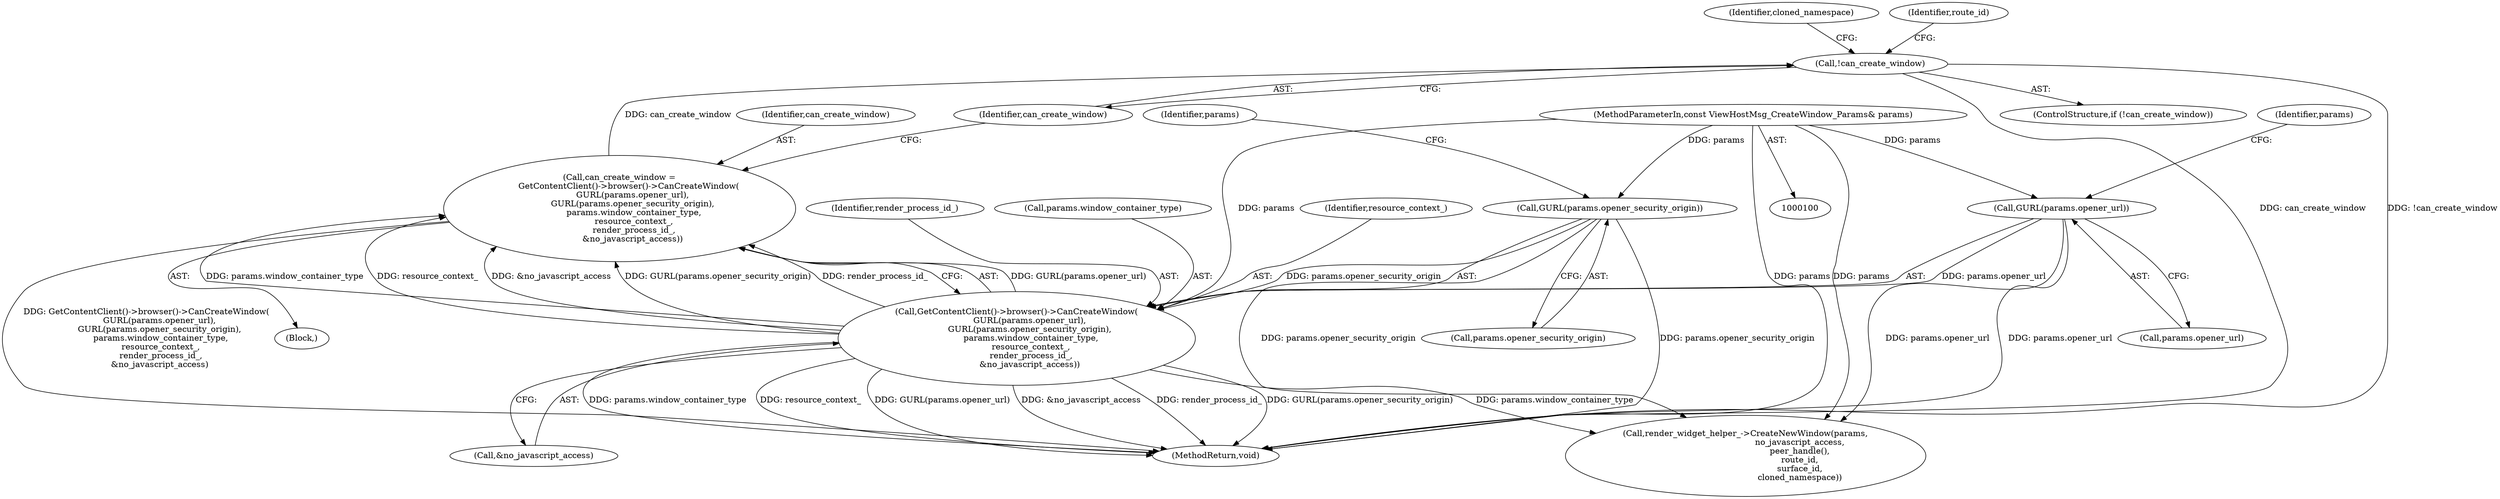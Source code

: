 digraph "1_Chrome_7f48b71cb22bb2fc9fcec2013e9eaff55381a43d@API" {
"1000127" [label="(Call,!can_create_window)"];
"1000108" [label="(Call,can_create_window =\n       GetContentClient()->browser()->CanCreateWindow(\n          GURL(params.opener_url),\n          GURL(params.opener_security_origin),\n           params.window_container_type,\n           resource_context_,\n           render_process_id_,\n          &no_javascript_access))"];
"1000110" [label="(Call,GetContentClient()->browser()->CanCreateWindow(\n          GURL(params.opener_url),\n          GURL(params.opener_security_origin),\n           params.window_container_type,\n           resource_context_,\n           render_process_id_,\n          &no_javascript_access))"];
"1000111" [label="(Call,GURL(params.opener_url))"];
"1000101" [label="(MethodParameterIn,const ViewHostMsg_CreateWindow_Params& params)"];
"1000115" [label="(Call,GURL(params.opener_security_origin))"];
"1000155" [label="(MethodReturn,void)"];
"1000141" [label="(Identifier,cloned_namespace)"];
"1000122" [label="(Identifier,resource_context_)"];
"1000123" [label="(Identifier,render_process_id_)"];
"1000127" [label="(Call,!can_create_window)"];
"1000112" [label="(Call,params.opener_url)"];
"1000110" [label="(Call,GetContentClient()->browser()->CanCreateWindow(\n          GURL(params.opener_url),\n          GURL(params.opener_security_origin),\n           params.window_container_type,\n           resource_context_,\n           render_process_id_,\n          &no_javascript_access))"];
"1000126" [label="(ControlStructure,if (!can_create_window))"];
"1000109" [label="(Identifier,can_create_window)"];
"1000124" [label="(Call,&no_javascript_access)"];
"1000119" [label="(Call,params.window_container_type)"];
"1000148" [label="(Call,render_widget_helper_->CreateNewWindow(params,\n                                         no_javascript_access,\n                                         peer_handle(),\n                                         route_id,\n                                         surface_id,\n                                         cloned_namespace))"];
"1000117" [label="(Identifier,params)"];
"1000120" [label="(Identifier,params)"];
"1000108" [label="(Call,can_create_window =\n       GetContentClient()->browser()->CanCreateWindow(\n          GURL(params.opener_url),\n          GURL(params.opener_security_origin),\n           params.window_container_type,\n           resource_context_,\n           render_process_id_,\n          &no_javascript_access))"];
"1000115" [label="(Call,GURL(params.opener_security_origin))"];
"1000132" [label="(Identifier,route_id)"];
"1000116" [label="(Call,params.opener_security_origin)"];
"1000128" [label="(Identifier,can_create_window)"];
"1000101" [label="(MethodParameterIn,const ViewHostMsg_CreateWindow_Params& params)"];
"1000111" [label="(Call,GURL(params.opener_url))"];
"1000105" [label="(Block,)"];
"1000127" -> "1000126"  [label="AST: "];
"1000127" -> "1000128"  [label="CFG: "];
"1000128" -> "1000127"  [label="AST: "];
"1000132" -> "1000127"  [label="CFG: "];
"1000141" -> "1000127"  [label="CFG: "];
"1000127" -> "1000155"  [label="DDG: can_create_window"];
"1000127" -> "1000155"  [label="DDG: !can_create_window"];
"1000108" -> "1000127"  [label="DDG: can_create_window"];
"1000108" -> "1000105"  [label="AST: "];
"1000108" -> "1000110"  [label="CFG: "];
"1000109" -> "1000108"  [label="AST: "];
"1000110" -> "1000108"  [label="AST: "];
"1000128" -> "1000108"  [label="CFG: "];
"1000108" -> "1000155"  [label="DDG: GetContentClient()->browser()->CanCreateWindow(\n          GURL(params.opener_url),\n          GURL(params.opener_security_origin),\n           params.window_container_type,\n           resource_context_,\n           render_process_id_,\n          &no_javascript_access)"];
"1000110" -> "1000108"  [label="DDG: GURL(params.opener_url)"];
"1000110" -> "1000108"  [label="DDG: params.window_container_type"];
"1000110" -> "1000108"  [label="DDG: resource_context_"];
"1000110" -> "1000108"  [label="DDG: &no_javascript_access"];
"1000110" -> "1000108"  [label="DDG: GURL(params.opener_security_origin)"];
"1000110" -> "1000108"  [label="DDG: render_process_id_"];
"1000110" -> "1000124"  [label="CFG: "];
"1000111" -> "1000110"  [label="AST: "];
"1000115" -> "1000110"  [label="AST: "];
"1000119" -> "1000110"  [label="AST: "];
"1000122" -> "1000110"  [label="AST: "];
"1000123" -> "1000110"  [label="AST: "];
"1000124" -> "1000110"  [label="AST: "];
"1000110" -> "1000155"  [label="DDG: render_process_id_"];
"1000110" -> "1000155"  [label="DDG: GURL(params.opener_security_origin)"];
"1000110" -> "1000155"  [label="DDG: params.window_container_type"];
"1000110" -> "1000155"  [label="DDG: resource_context_"];
"1000110" -> "1000155"  [label="DDG: GURL(params.opener_url)"];
"1000110" -> "1000155"  [label="DDG: &no_javascript_access"];
"1000111" -> "1000110"  [label="DDG: params.opener_url"];
"1000115" -> "1000110"  [label="DDG: params.opener_security_origin"];
"1000101" -> "1000110"  [label="DDG: params"];
"1000110" -> "1000148"  [label="DDG: params.window_container_type"];
"1000111" -> "1000112"  [label="CFG: "];
"1000112" -> "1000111"  [label="AST: "];
"1000117" -> "1000111"  [label="CFG: "];
"1000111" -> "1000155"  [label="DDG: params.opener_url"];
"1000101" -> "1000111"  [label="DDG: params"];
"1000111" -> "1000148"  [label="DDG: params.opener_url"];
"1000101" -> "1000100"  [label="AST: "];
"1000101" -> "1000155"  [label="DDG: params"];
"1000101" -> "1000115"  [label="DDG: params"];
"1000101" -> "1000148"  [label="DDG: params"];
"1000115" -> "1000116"  [label="CFG: "];
"1000116" -> "1000115"  [label="AST: "];
"1000120" -> "1000115"  [label="CFG: "];
"1000115" -> "1000155"  [label="DDG: params.opener_security_origin"];
"1000115" -> "1000148"  [label="DDG: params.opener_security_origin"];
}

